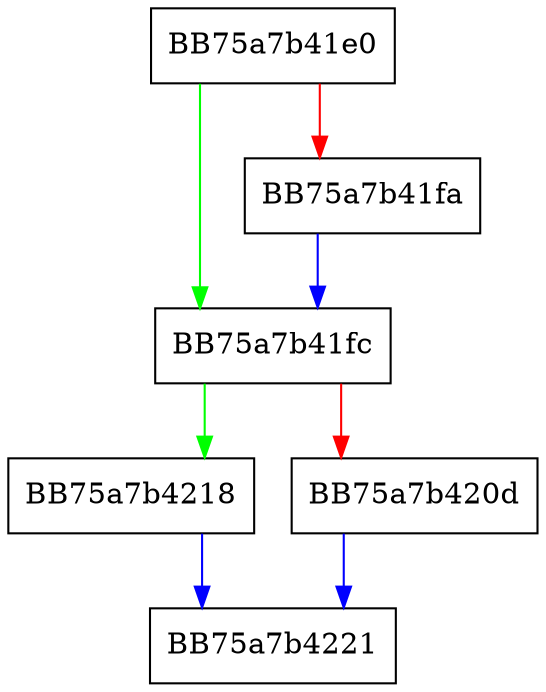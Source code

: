 digraph FPU_fxam {
  node [shape="box"];
  graph [splines=ortho];
  BB75a7b41e0 -> BB75a7b41fc [color="green"];
  BB75a7b41e0 -> BB75a7b41fa [color="red"];
  BB75a7b41fa -> BB75a7b41fc [color="blue"];
  BB75a7b41fc -> BB75a7b4218 [color="green"];
  BB75a7b41fc -> BB75a7b420d [color="red"];
  BB75a7b420d -> BB75a7b4221 [color="blue"];
  BB75a7b4218 -> BB75a7b4221 [color="blue"];
}